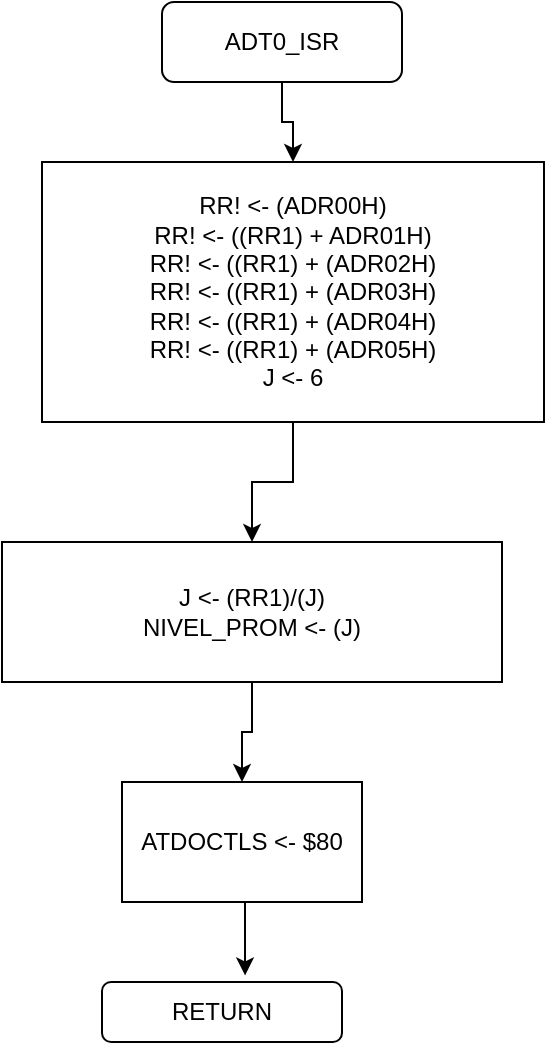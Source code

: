 <mxfile version="14.4.2" type="device"><diagram id="43vWtrTaW3a1etW77ukm" name="Page-1"><mxGraphModel dx="857" dy="859" grid="1" gridSize="10" guides="1" tooltips="1" connect="1" arrows="1" fold="1" page="1" pageScale="1" pageWidth="850" pageHeight="1100" math="0" shadow="0"><root><mxCell id="0"/><mxCell id="1" parent="0"/><mxCell id="b8KQQLt7yksS3ZF9cOPP-56" style="edgeStyle=orthogonalEdgeStyle;rounded=0;orthogonalLoop=1;jettySize=auto;html=1;exitX=0.5;exitY=1;exitDx=0;exitDy=0;" edge="1" parent="1" source="b8KQQLt7yksS3ZF9cOPP-54" target="b8KQQLt7yksS3ZF9cOPP-55"><mxGeometry relative="1" as="geometry"/></mxCell><mxCell id="b8KQQLt7yksS3ZF9cOPP-54" value="ADT0_ISR" style="rounded=1;whiteSpace=wrap;html=1;" vertex="1" parent="1"><mxGeometry x="260" y="60" width="120" height="40" as="geometry"/></mxCell><mxCell id="b8KQQLt7yksS3ZF9cOPP-58" style="edgeStyle=orthogonalEdgeStyle;rounded=0;orthogonalLoop=1;jettySize=auto;html=1;exitX=0.5;exitY=1;exitDx=0;exitDy=0;" edge="1" parent="1" source="b8KQQLt7yksS3ZF9cOPP-55" target="b8KQQLt7yksS3ZF9cOPP-57"><mxGeometry relative="1" as="geometry"/></mxCell><mxCell id="b8KQQLt7yksS3ZF9cOPP-55" value="RR! &amp;lt;- (ADR00H)&lt;br&gt;RR! &amp;lt;- ((RR1) + ADR01H)&lt;br&gt;RR! &amp;lt;- ((RR1) +&amp;nbsp;(ADR02H)&lt;br&gt;RR! &amp;lt;- ((RR1) +&amp;nbsp;(ADR03H)&lt;br&gt;RR! &amp;lt;- ((RR1) +&amp;nbsp;(ADR04H)&lt;br&gt;RR! &amp;lt;- ((RR1) +&amp;nbsp;(ADR05H)&lt;br&gt;J &amp;lt;- 6" style="rounded=0;whiteSpace=wrap;html=1;" vertex="1" parent="1"><mxGeometry x="200" y="140" width="251" height="130" as="geometry"/></mxCell><mxCell id="b8KQQLt7yksS3ZF9cOPP-60" style="edgeStyle=orthogonalEdgeStyle;rounded=0;orthogonalLoop=1;jettySize=auto;html=1;exitX=0.5;exitY=1;exitDx=0;exitDy=0;" edge="1" parent="1" source="b8KQQLt7yksS3ZF9cOPP-57" target="b8KQQLt7yksS3ZF9cOPP-59"><mxGeometry relative="1" as="geometry"/></mxCell><mxCell id="b8KQQLt7yksS3ZF9cOPP-57" value="J &amp;lt;- (RR1)/(J)&lt;br&gt;NIVEL_PROM &amp;lt;- (J)" style="rounded=0;whiteSpace=wrap;html=1;" vertex="1" parent="1"><mxGeometry x="180" y="330" width="250" height="70" as="geometry"/></mxCell><mxCell id="b8KQQLt7yksS3ZF9cOPP-62" style="edgeStyle=orthogonalEdgeStyle;rounded=0;orthogonalLoop=1;jettySize=auto;html=1;exitX=0.5;exitY=1;exitDx=0;exitDy=0;entryX=0.596;entryY=-0.11;entryDx=0;entryDy=0;entryPerimeter=0;" edge="1" parent="1" source="b8KQQLt7yksS3ZF9cOPP-59" target="b8KQQLt7yksS3ZF9cOPP-61"><mxGeometry relative="1" as="geometry"/></mxCell><mxCell id="b8KQQLt7yksS3ZF9cOPP-59" value="ATDOCTLS &amp;lt;- $80" style="rounded=0;whiteSpace=wrap;html=1;" vertex="1" parent="1"><mxGeometry x="240" y="450" width="120" height="60" as="geometry"/></mxCell><mxCell id="b8KQQLt7yksS3ZF9cOPP-61" value="RETURN" style="rounded=1;whiteSpace=wrap;html=1;" vertex="1" parent="1"><mxGeometry x="230" y="550" width="120" height="30" as="geometry"/></mxCell></root></mxGraphModel></diagram></mxfile>